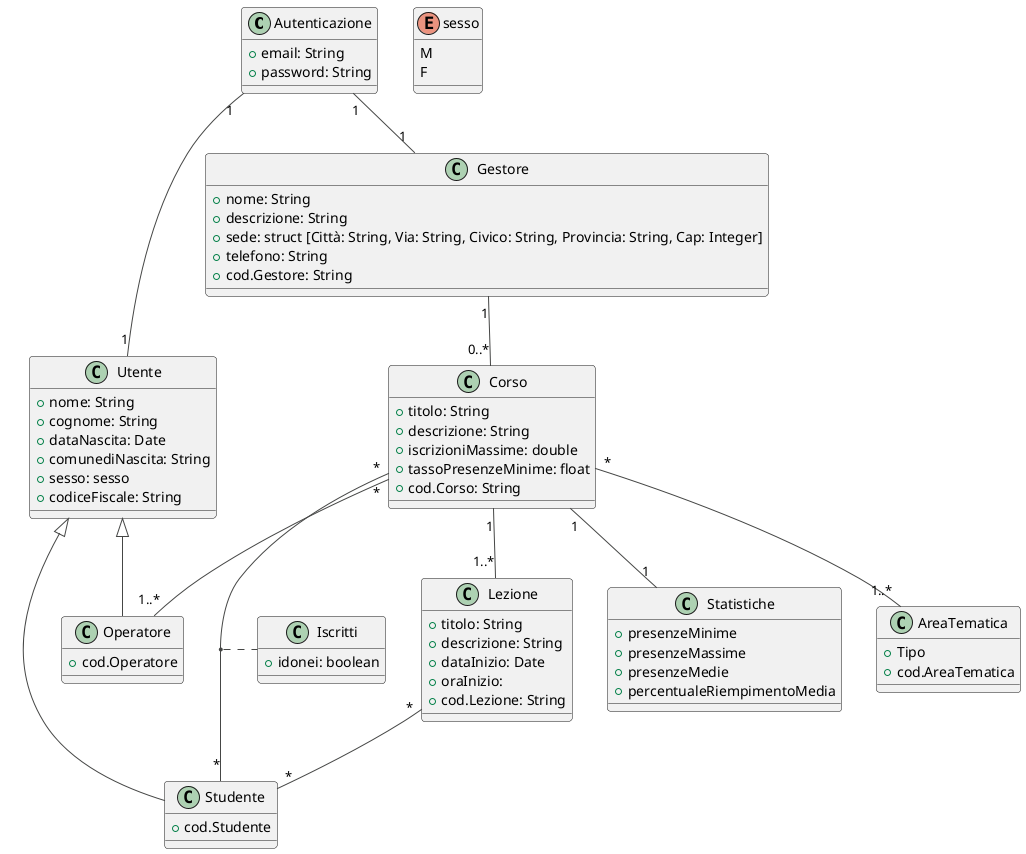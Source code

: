 @startuml

'https://plantuml.com/class-diagram
!theme vibrant
class Autenticazione {
  +email: String
  +password: String
}
Autenticazione "1" -- "1" Utente
Autenticazione "1" -- "1" Gestore
class Utente{
  +nome: String
  +cognome: String
  +dataNascita: Date
  +comunediNascita: String
  +sesso: sesso
  +codiceFiscale: String
}
class Gestore {
  +nome: String
  +descrizione: String
  +sede: struct [Città: String, Via: String, Civico: String, Provincia: String, Cap: Integer]
  +telefono: String
  +cod.Gestore: String
}
class Operatore{
  +cod.Operatore
}
class Studente{
  +cod.Studente
}
enum sesso{
M
F
}
Utente <|-- Operatore
Utente <|-- Studente
Gestore "1" -- "0..*" Corso
Corso "*" -- "*" Studente
Corso "*" -- "1..*" Operatore
class Corso{
  +titolo: String
  +descrizione: String
  +iscrizioniMassime: double
  +tassoPresenzeMinime: float
  +cod.Corso: String
}
class Lezione{
  +titolo: String
  +descrizione: String
  +dataInizio: Date
  +oraInizio:
  +cod.Lezione: String
}
Corso "1" -- "1..*" Lezione
(Corso, Studente) .. Iscritti
Lezione "*" -- "*" Studente
class Iscritti{
+idonei: boolean
}
class Statistiche{
  +presenzeMinime
  +presenzeMassime
  +presenzeMedie
  +percentualeRiempimentoMedia
}
Corso "1" -- "1" Statistiche
class AreaTematica{
  +Tipo
  +cod.AreaTematica
}
Corso "*" -- "1..*" AreaTematica

@enduml